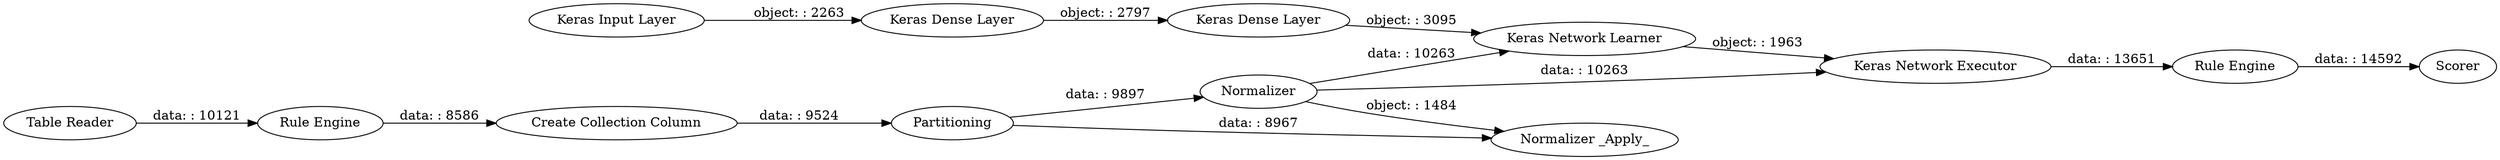 digraph {
	"5721756469244323633_46" [label="Create Collection Column"]
	"5721756469244323633_35" [label=Partitioning]
	"-7388232850767483032_56" [label=Scorer]
	"-7388232850767483032_55" [label="Table Reader"]
	"-7388232850767483032_53" [label="Rule Engine"]
	"5721756469244323633_33" [label="Normalizer _Apply_"]
	"-7388232850767483032_37" [label="Keras Dense Layer"]
	"-7388232850767483032_34" [label="Keras Network Executor"]
	"-7388232850767483032_42" [label="Keras Input Layer"]
	"5721756469244323633_40" [label=Normalizer]
	"-7388232850767483032_32" [label="Keras Network Learner"]
	"5721756469244323633_45" [label="Rule Engine"]
	"-7388232850767483032_36" [label="Keras Dense Layer"]
	"-7388232850767483032_53" -> "-7388232850767483032_56" [label="data: : 14592"]
	"5721756469244323633_40" -> "-7388232850767483032_34" [label="data: : 10263"]
	"-7388232850767483032_36" -> "-7388232850767483032_37" [label="object: : 2797"]
	"5721756469244323633_40" -> "-7388232850767483032_32" [label="data: : 10263"]
	"5721756469244323633_35" -> "5721756469244323633_33" [label="data: : 8967"]
	"5721756469244323633_35" -> "5721756469244323633_40" [label="data: : 9897"]
	"-7388232850767483032_55" -> "5721756469244323633_45" [label="data: : 10121"]
	"-7388232850767483032_34" -> "-7388232850767483032_53" [label="data: : 13651"]
	"-7388232850767483032_32" -> "-7388232850767483032_34" [label="object: : 1963"]
	"-7388232850767483032_37" -> "-7388232850767483032_32" [label="object: : 3095"]
	"5721756469244323633_46" -> "5721756469244323633_35" [label="data: : 9524"]
	"-7388232850767483032_42" -> "-7388232850767483032_36" [label="object: : 2263"]
	"5721756469244323633_40" -> "5721756469244323633_33" [label="object: : 1484"]
	"5721756469244323633_45" -> "5721756469244323633_46" [label="data: : 8586"]
	rankdir=LR
}
